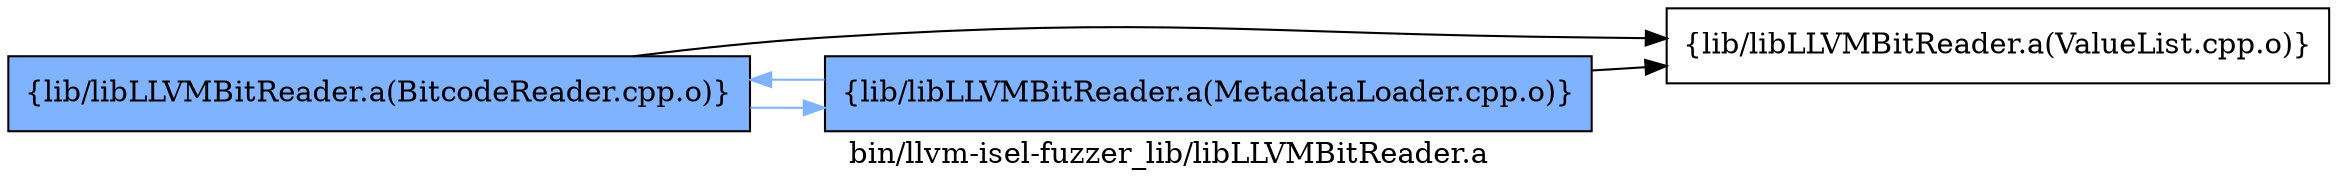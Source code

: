 digraph "bin/llvm-isel-fuzzer_lib/libLLVMBitReader.a" {
	label="bin/llvm-isel-fuzzer_lib/libLLVMBitReader.a";
	rankdir=LR;
	{ rank=same; Node0x5597edc3bf38;  }
	{ rank=same; Node0x5597edc3bf38;  }

	Node0x5597edc3bf38 [shape=record,shape=box,group=1,style=filled,fillcolor="0.600000 0.5 1",label="{lib/libLLVMBitReader.a(BitcodeReader.cpp.o)}"];
	Node0x5597edc3bf38 -> Node0x5597edc3cde8;
	Node0x5597edc3bf38 -> Node0x5597edc3d568[color="0.600000 0.5 1"];
	Node0x5597edc3cde8 [shape=record,shape=box,group=0,label="{lib/libLLVMBitReader.a(ValueList.cpp.o)}"];
	Node0x5597edc3d568 [shape=record,shape=box,group=1,style=filled,fillcolor="0.600000 0.5 1",label="{lib/libLLVMBitReader.a(MetadataLoader.cpp.o)}"];
	Node0x5597edc3d568 -> Node0x5597edc3bf38[color="0.600000 0.5 1"];
	Node0x5597edc3d568 -> Node0x5597edc3cde8;
}
